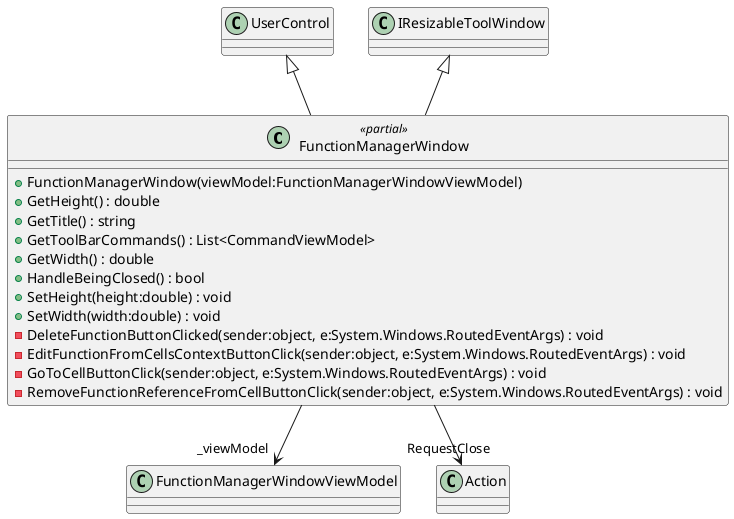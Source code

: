 @startuml
class FunctionManagerWindow <<partial>> {
    + FunctionManagerWindow(viewModel:FunctionManagerWindowViewModel)
    + GetHeight() : double
    + GetTitle() : string
    + GetToolBarCommands() : List<CommandViewModel>
    + GetWidth() : double
    + HandleBeingClosed() : bool
    + SetHeight(height:double) : void
    + SetWidth(width:double) : void
    - DeleteFunctionButtonClicked(sender:object, e:System.Windows.RoutedEventArgs) : void
    - EditFunctionFromCellsContextButtonClick(sender:object, e:System.Windows.RoutedEventArgs) : void
    - GoToCellButtonClick(sender:object, e:System.Windows.RoutedEventArgs) : void
    - RemoveFunctionReferenceFromCellButtonClick(sender:object, e:System.Windows.RoutedEventArgs) : void
}
UserControl <|-- FunctionManagerWindow
IResizableToolWindow <|-- FunctionManagerWindow
FunctionManagerWindow --> "_viewModel" FunctionManagerWindowViewModel
FunctionManagerWindow --> "RequestClose" Action
@enduml
